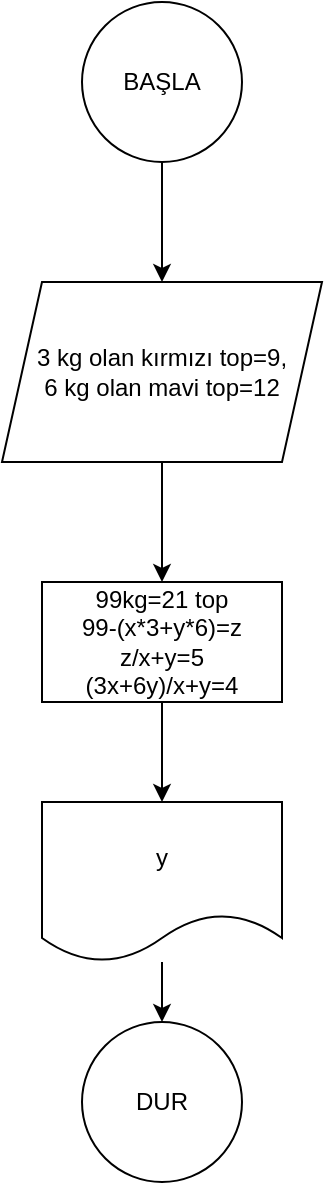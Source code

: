 <mxfile version="15.0.3" type="device"><diagram id="RyYyAsYXxjSmrnzaPZqc" name="Page-1"><mxGraphModel dx="373" dy="470" grid="1" gridSize="10" guides="1" tooltips="1" connect="1" arrows="1" fold="1" page="1" pageScale="1" pageWidth="827" pageHeight="1169" math="0" shadow="0"><root><mxCell id="0"/><mxCell id="1" parent="0"/><mxCell id="p3ohym8Ofi3leMrJ-jJn-1" value="DUR" style="ellipse;whiteSpace=wrap;html=1;aspect=fixed;" vertex="1" parent="1"><mxGeometry x="170" y="530" width="80" height="80" as="geometry"/></mxCell><mxCell id="p3ohym8Ofi3leMrJ-jJn-4" value="" style="edgeStyle=orthogonalEdgeStyle;rounded=0;orthogonalLoop=1;jettySize=auto;html=1;" edge="1" parent="1" source="p3ohym8Ofi3leMrJ-jJn-2" target="p3ohym8Ofi3leMrJ-jJn-3"><mxGeometry relative="1" as="geometry"/></mxCell><mxCell id="p3ohym8Ofi3leMrJ-jJn-2" value="BAŞLA" style="ellipse;whiteSpace=wrap;html=1;aspect=fixed;" vertex="1" parent="1"><mxGeometry x="170" y="20" width="80" height="80" as="geometry"/></mxCell><mxCell id="p3ohym8Ofi3leMrJ-jJn-6" value="" style="edgeStyle=orthogonalEdgeStyle;rounded=0;orthogonalLoop=1;jettySize=auto;html=1;" edge="1" parent="1" source="p3ohym8Ofi3leMrJ-jJn-3" target="p3ohym8Ofi3leMrJ-jJn-5"><mxGeometry relative="1" as="geometry"/></mxCell><mxCell id="p3ohym8Ofi3leMrJ-jJn-3" value="3 kg olan kırmızı top=9,&lt;br&gt;6 kg olan mavi top=12" style="shape=parallelogram;perimeter=parallelogramPerimeter;whiteSpace=wrap;html=1;fixedSize=1;" vertex="1" parent="1"><mxGeometry x="130" y="160" width="160" height="90" as="geometry"/></mxCell><mxCell id="p3ohym8Ofi3leMrJ-jJn-8" value="" style="edgeStyle=orthogonalEdgeStyle;rounded=0;orthogonalLoop=1;jettySize=auto;html=1;" edge="1" parent="1" source="p3ohym8Ofi3leMrJ-jJn-5" target="p3ohym8Ofi3leMrJ-jJn-7"><mxGeometry relative="1" as="geometry"/></mxCell><mxCell id="p3ohym8Ofi3leMrJ-jJn-5" value="99kg=21 top&lt;br&gt;99-(x*3+y*6)=z&lt;br&gt;z/x+y=5&lt;br&gt;(3x+6y)/x+y=4" style="rounded=0;whiteSpace=wrap;html=1;" vertex="1" parent="1"><mxGeometry x="150" y="310" width="120" height="60" as="geometry"/></mxCell><mxCell id="p3ohym8Ofi3leMrJ-jJn-9" value="" style="edgeStyle=orthogonalEdgeStyle;rounded=0;orthogonalLoop=1;jettySize=auto;html=1;" edge="1" parent="1" source="p3ohym8Ofi3leMrJ-jJn-7" target="p3ohym8Ofi3leMrJ-jJn-1"><mxGeometry relative="1" as="geometry"/></mxCell><mxCell id="p3ohym8Ofi3leMrJ-jJn-7" value="y" style="shape=document;whiteSpace=wrap;html=1;boundedLbl=1;" vertex="1" parent="1"><mxGeometry x="150" y="420" width="120" height="80" as="geometry"/></mxCell></root></mxGraphModel></diagram></mxfile>
